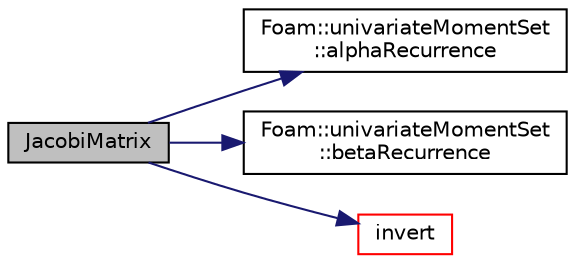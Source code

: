 digraph "JacobiMatrix"
{
  bgcolor="transparent";
  edge [fontname="Helvetica",fontsize="10",labelfontname="Helvetica",labelfontsize="10"];
  node [fontname="Helvetica",fontsize="10",shape=record];
  rankdir="LR";
  Node1 [label="JacobiMatrix",height=0.2,width=0.4,color="black", fillcolor="grey75", style="filled", fontcolor="black"];
  Node1 -> Node2 [color="midnightblue",fontsize="10",style="solid",fontname="Helvetica"];
  Node2 [label="Foam::univariateMomentSet\l::alphaRecurrence",height=0.2,width=0.4,color="black",URL="$a00170.html#ab8a8796d726d48dc10e6c596e7db6094",tooltip="Returns alpha coefficients of the recurrence relation. "];
  Node1 -> Node3 [color="midnightblue",fontsize="10",style="solid",fontname="Helvetica"];
  Node3 [label="Foam::univariateMomentSet\l::betaRecurrence",height=0.2,width=0.4,color="black",URL="$a00170.html#a27d95113770946ab56931ddcfdcc7810",tooltip="Returns beta coefficients of the recurrence relation. "];
  Node1 -> Node4 [color="midnightblue",fontsize="10",style="solid",fontname="Helvetica"];
  Node4 [label="invert",height=0.2,width=0.4,color="red",URL="$a00169.html#af2d72953108395e48c42760a2f79fa5b",tooltip="Invert the set of moments to compute weights and abscissae. "];
}
